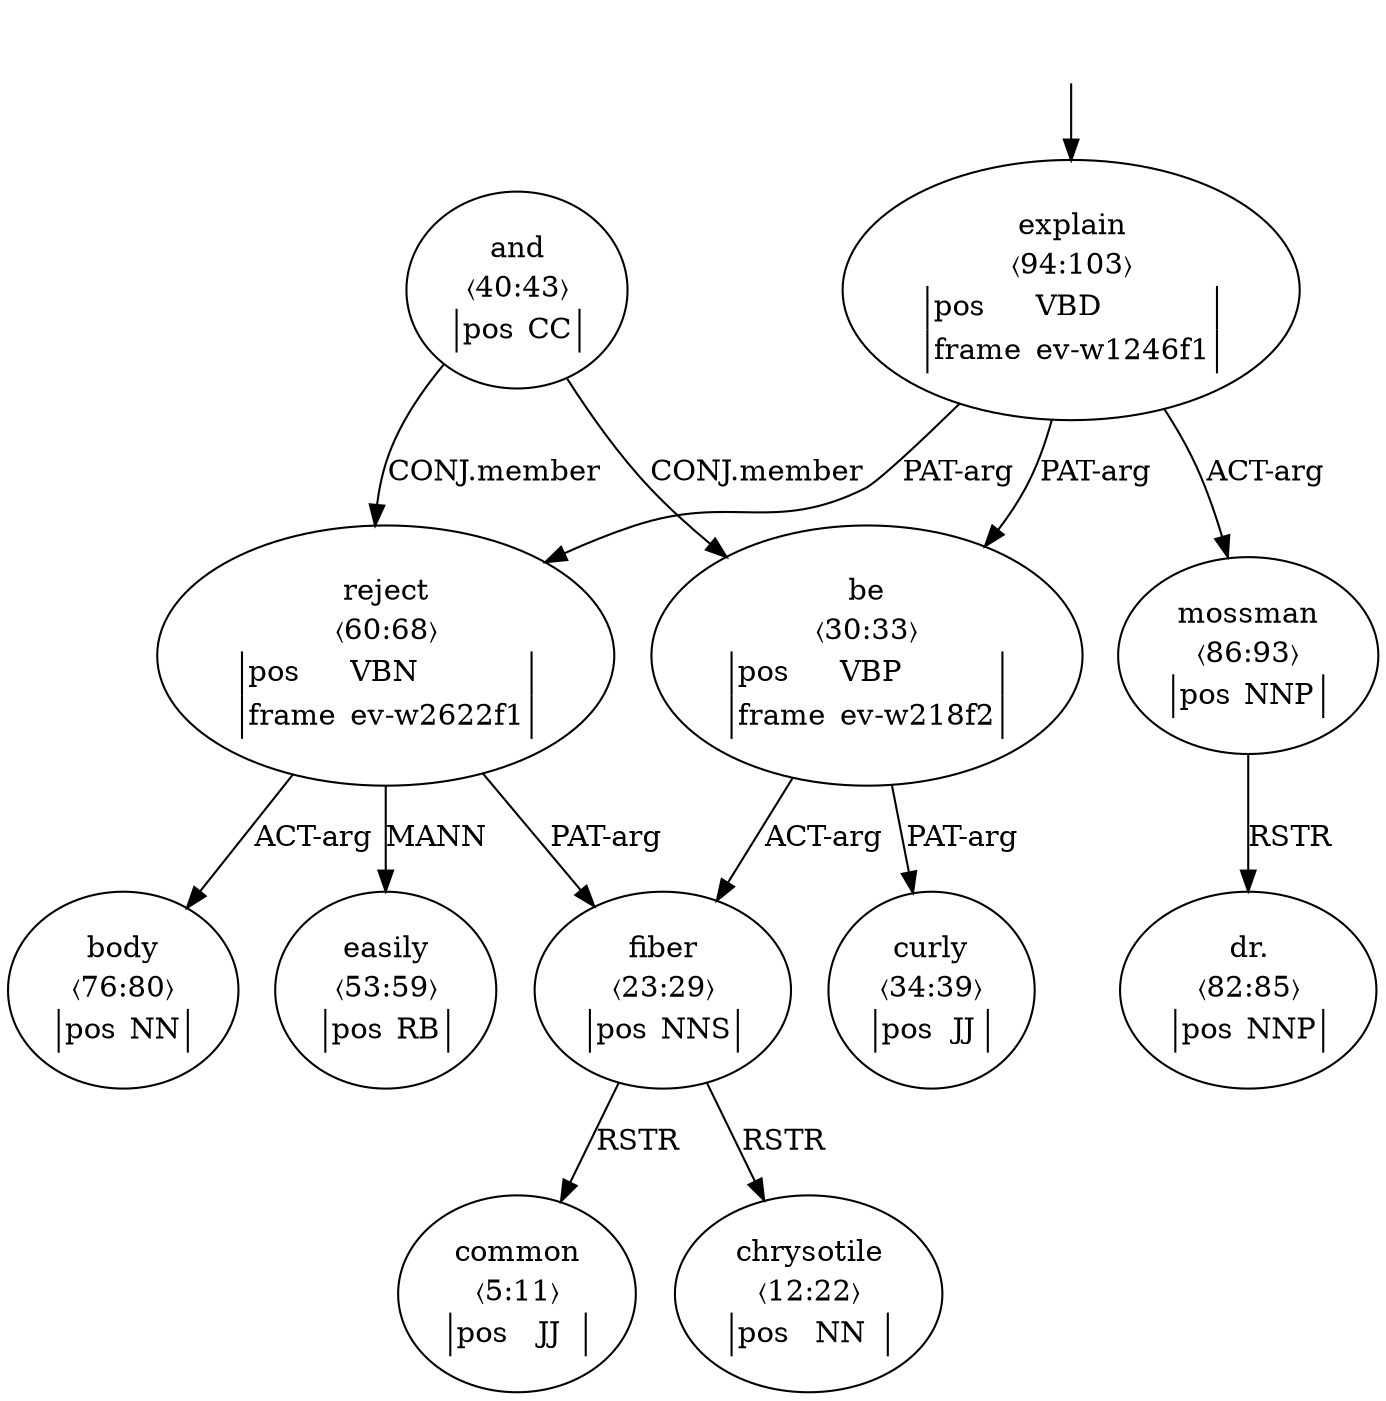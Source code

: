 digraph "20003021" {
  top [ style=invis ];
  top -> 17;
  1 [ label=<<table align="center" border="0" cellspacing="0"><tr><td colspan="2">common</td></tr><tr><td colspan="2">〈5:11〉</td></tr><tr><td sides="l" border="1" align="left">pos</td><td sides="r" border="1" align="left">JJ</td></tr></table>> ];
  2 [ label=<<table align="center" border="0" cellspacing="0"><tr><td colspan="2">chrysotile</td></tr><tr><td colspan="2">〈12:22〉</td></tr><tr><td sides="l" border="1" align="left">pos</td><td sides="r" border="1" align="left">NN</td></tr></table>> ];
  3 [ label=<<table align="center" border="0" cellspacing="0"><tr><td colspan="2">fiber</td></tr><tr><td colspan="2">〈23:29〉</td></tr><tr><td sides="l" border="1" align="left">pos</td><td sides="r" border="1" align="left">NNS</td></tr></table>> ];
  4 [ label=<<table align="center" border="0" cellspacing="0"><tr><td colspan="2">be</td></tr><tr><td colspan="2">〈30:33〉</td></tr><tr><td sides="l" border="1" align="left">pos</td><td sides="r" border="1" align="left">VBP</td></tr><tr><td sides="l" border="1" align="left">frame</td><td sides="r" border="1" align="left">ev-w218f2</td></tr></table>> ];
  5 [ label=<<table align="center" border="0" cellspacing="0"><tr><td colspan="2">curly</td></tr><tr><td colspan="2">〈34:39〉</td></tr><tr><td sides="l" border="1" align="left">pos</td><td sides="r" border="1" align="left">JJ</td></tr></table>> ];
  6 [ label=<<table align="center" border="0" cellspacing="0"><tr><td colspan="2">and</td></tr><tr><td colspan="2">〈40:43〉</td></tr><tr><td sides="l" border="1" align="left">pos</td><td sides="r" border="1" align="left">CC</td></tr></table>> ];
  9 [ label=<<table align="center" border="0" cellspacing="0"><tr><td colspan="2">easily</td></tr><tr><td colspan="2">〈53:59〉</td></tr><tr><td sides="l" border="1" align="left">pos</td><td sides="r" border="1" align="left">RB</td></tr></table>> ];
  10 [ label=<<table align="center" border="0" cellspacing="0"><tr><td colspan="2">reject</td></tr><tr><td colspan="2">〈60:68〉</td></tr><tr><td sides="l" border="1" align="left">pos</td><td sides="r" border="1" align="left">VBN</td></tr><tr><td sides="l" border="1" align="left">frame</td><td sides="r" border="1" align="left">ev-w2622f1</td></tr></table>> ];
  13 [ label=<<table align="center" border="0" cellspacing="0"><tr><td colspan="2">body</td></tr><tr><td colspan="2">〈76:80〉</td></tr><tr><td sides="l" border="1" align="left">pos</td><td sides="r" border="1" align="left">NN</td></tr></table>> ];
  15 [ label=<<table align="center" border="0" cellspacing="0"><tr><td colspan="2">dr.</td></tr><tr><td colspan="2">〈82:85〉</td></tr><tr><td sides="l" border="1" align="left">pos</td><td sides="r" border="1" align="left">NNP</td></tr></table>> ];
  16 [ label=<<table align="center" border="0" cellspacing="0"><tr><td colspan="2">mossman</td></tr><tr><td colspan="2">〈86:93〉</td></tr><tr><td sides="l" border="1" align="left">pos</td><td sides="r" border="1" align="left">NNP</td></tr></table>> ];
  17 [ label=<<table align="center" border="0" cellspacing="0"><tr><td colspan="2">explain</td></tr><tr><td colspan="2">〈94:103〉</td></tr><tr><td sides="l" border="1" align="left">pos</td><td sides="r" border="1" align="left">VBD</td></tr><tr><td sides="l" border="1" align="left">frame</td><td sides="r" border="1" align="left">ev-w1246f1</td></tr></table>> ];
  6 -> 10 [ label="CONJ.member" ];
  16 -> 15 [ label="RSTR" ];
  4 -> 5 [ label="PAT-arg" ];
  3 -> 1 [ label="RSTR" ];
  4 -> 3 [ label="ACT-arg" ];
  3 -> 2 [ label="RSTR" ];
  17 -> 4 [ label="PAT-arg" ];
  10 -> 3 [ label="PAT-arg" ];
  10 -> 13 [ label="ACT-arg" ];
  17 -> 16 [ label="ACT-arg" ];
  10 -> 9 [ label="MANN" ];
  6 -> 4 [ label="CONJ.member" ];
  17 -> 10 [ label="PAT-arg" ];
}

